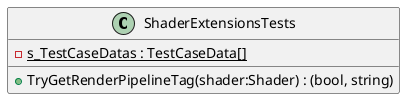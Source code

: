 @startuml
class ShaderExtensionsTests {
    {static} - s_TestCaseDatas : TestCaseData[]
    + TryGetRenderPipelineTag(shader:Shader) : (bool, string)
}
@enduml
